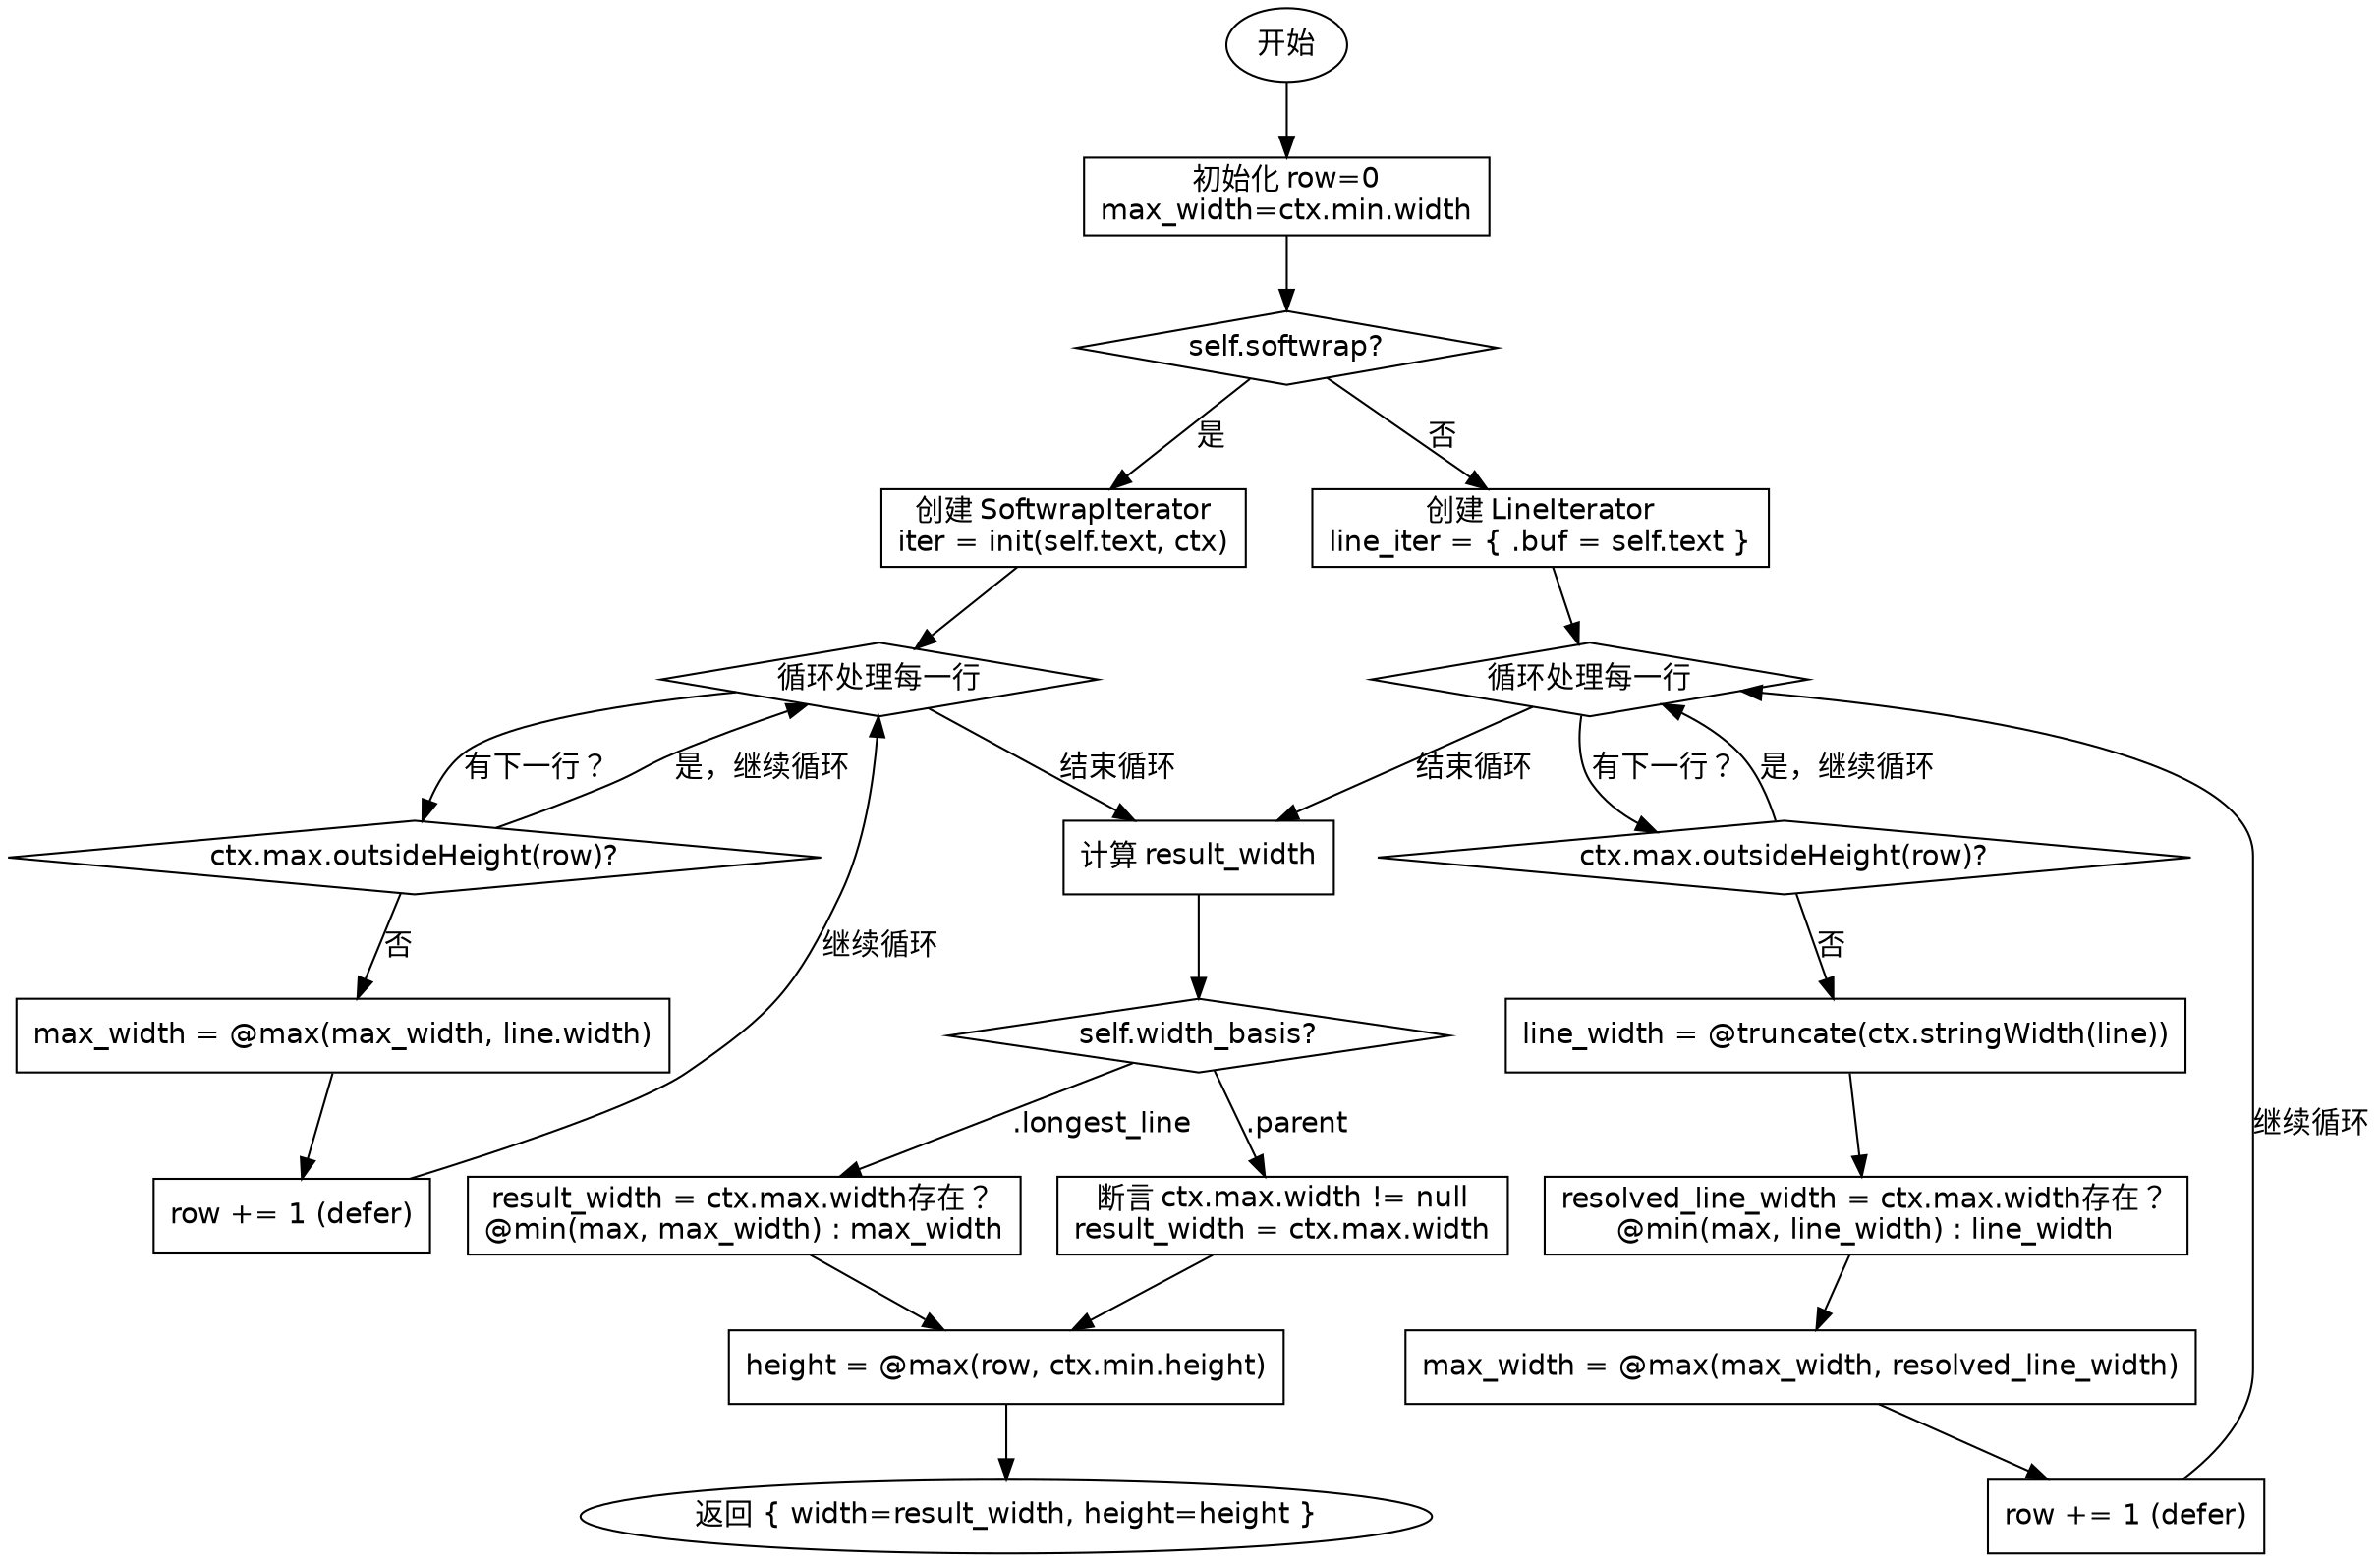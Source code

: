 
digraph flowchart {
    node [fontname="Helvetica", shape=rectangle];
    edge [fontname="Helvetica"];
    
    start [label="开始", shape=ellipse];
    init [label="初始化 row=0\nmax_width=ctx.min.width"];
    check_softwrap [label="self.softwrap?", shape=diamond];
    softwrap_true [label="创建 SoftwrapIterator\niter = init(self.text, ctx)"];
    softwrap_loop [label="循环处理每一行", shape=diamond];
    check_max_height_soft [label="ctx.max.outsideHeight(row)?", shape=diamond];
    update_max_soft [label="max_width = @max(max_width, line.width)"];
    increment_row_soft [label="row += 1 (defer)"];
    softwrap_false [label="创建 LineIterator\nline_iter = { .buf = self.text }"];
    line_loop [label="循环处理每一行", shape=diamond];
    check_max_height_line [label="ctx.max.outsideHeight(row)?", shape=diamond];
    calc_line_width [label="line_width = @truncate(ctx.stringWidth(line))"];
    resolve_width [label="resolved_line_width = ctx.max.width存在？\n@min(max, line_width) : line_width"];
    update_max_line [label="max_width = @max(max_width, resolved_line_width)"];
    increment_row_line [label="row += 1 (defer)"];
    process_result [label="计算 result_width"];
    check_width_basis [label="self.width_basis?", shape=diamond];
    longest_line [label="result_width = ctx.max.width存在？\n@min(max, max_width) : max_width"];
    parent [label="断言 ctx.max.width != null\nresult_width = ctx.max.width"];
    calc_height [label="height = @max(row, ctx.min.height)"];
    return [label="返回 { width=result_width, height=height }", shape=ellipse];
    
    start -> init;
    init -> check_softwrap;
    
    check_softwrap -> softwrap_true [label="是"];
    check_softwrap -> softwrap_false [label="否"];
    
    // Softwrap分支
    softwrap_true -> softwrap_loop;
    softwrap_loop -> check_max_height_soft [label="有下一行？"];
    check_max_height_soft -> update_max_soft [label="否"];
    check_max_height_soft -> softwrap_loop [label="是，继续循环"];
    update_max_soft -> increment_row_soft;
    increment_row_soft -> softwrap_loop [label="继续循环"];
    
    // 非Softwrap分支
    softwrap_false -> line_loop;
    line_loop -> check_max_height_line [label="有下一行？"];
    check_max_height_line -> calc_line_width [label="否"];
    check_max_height_line -> line_loop [label="是，继续循环"];
    calc_line_width -> resolve_width;
    resolve_width -> update_max_line;
    update_max_line -> increment_row_line;
    increment_row_line -> line_loop [label="继续循环"];
    
    // 合并后的流程
    softwrap_loop -> process_result [label="结束循环"];
    line_loop -> process_result [label="结束循环"];
    
    process_result -> check_width_basis;
    check_width_basis -> longest_line [label=".longest_line"];
    check_width_basis -> parent [label=".parent"];
    longest_line -> calc_height;
    parent -> calc_height;
    calc_height -> return;
}
